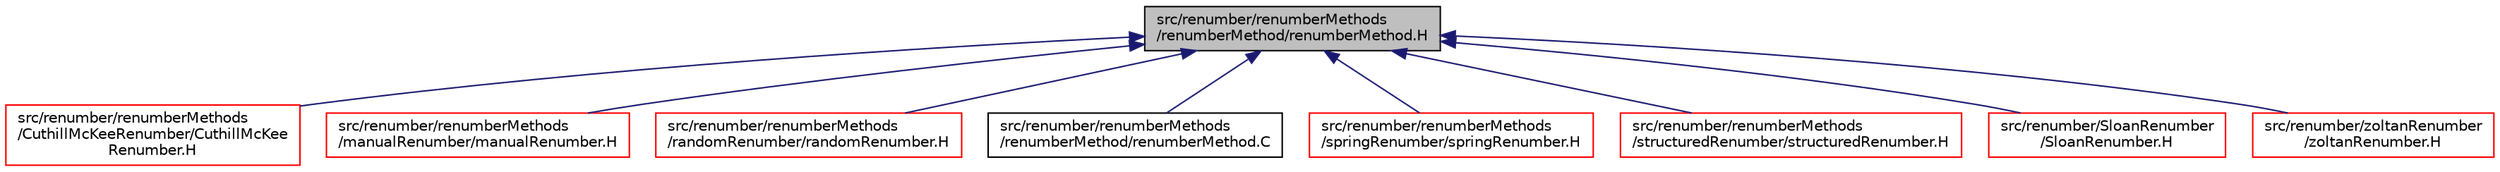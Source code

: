 digraph "src/renumber/renumberMethods/renumberMethod/renumberMethod.H"
{
  bgcolor="transparent";
  edge [fontname="Helvetica",fontsize="10",labelfontname="Helvetica",labelfontsize="10"];
  node [fontname="Helvetica",fontsize="10",shape=record];
  Node1 [label="src/renumber/renumberMethods\l/renumberMethod/renumberMethod.H",height=0.2,width=0.4,color="black", fillcolor="grey75", style="filled", fontcolor="black"];
  Node1 -> Node2 [dir="back",color="midnightblue",fontsize="10",style="solid",fontname="Helvetica"];
  Node2 [label="src/renumber/renumberMethods\l/CuthillMcKeeRenumber/CuthillMcKee\lRenumber.H",height=0.2,width=0.4,color="red",URL="$a09714.html"];
  Node1 -> Node3 [dir="back",color="midnightblue",fontsize="10",style="solid",fontname="Helvetica"];
  Node3 [label="src/renumber/renumberMethods\l/manualRenumber/manualRenumber.H",height=0.2,width=0.4,color="red",URL="$a09716.html"];
  Node1 -> Node4 [dir="back",color="midnightblue",fontsize="10",style="solid",fontname="Helvetica"];
  Node4 [label="src/renumber/renumberMethods\l/randomRenumber/randomRenumber.H",height=0.2,width=0.4,color="red",URL="$a09718.html"];
  Node1 -> Node5 [dir="back",color="midnightblue",fontsize="10",style="solid",fontname="Helvetica"];
  Node5 [label="src/renumber/renumberMethods\l/renumberMethod/renumberMethod.C",height=0.2,width=0.4,color="black",URL="$a09719.html"];
  Node1 -> Node6 [dir="back",color="midnightblue",fontsize="10",style="solid",fontname="Helvetica"];
  Node6 [label="src/renumber/renumberMethods\l/springRenumber/springRenumber.H",height=0.2,width=0.4,color="red",URL="$a09722.html"];
  Node1 -> Node7 [dir="back",color="midnightblue",fontsize="10",style="solid",fontname="Helvetica"];
  Node7 [label="src/renumber/renumberMethods\l/structuredRenumber/structuredRenumber.H",height=0.2,width=0.4,color="red",URL="$a09724.html"];
  Node1 -> Node8 [dir="back",color="midnightblue",fontsize="10",style="solid",fontname="Helvetica"];
  Node8 [label="src/renumber/SloanRenumber\l/SloanRenumber.H",height=0.2,width=0.4,color="red",URL="$a09726.html"];
  Node1 -> Node9 [dir="back",color="midnightblue",fontsize="10",style="solid",fontname="Helvetica"];
  Node9 [label="src/renumber/zoltanRenumber\l/zoltanRenumber.H",height=0.2,width=0.4,color="red",URL="$a09728.html"];
}
